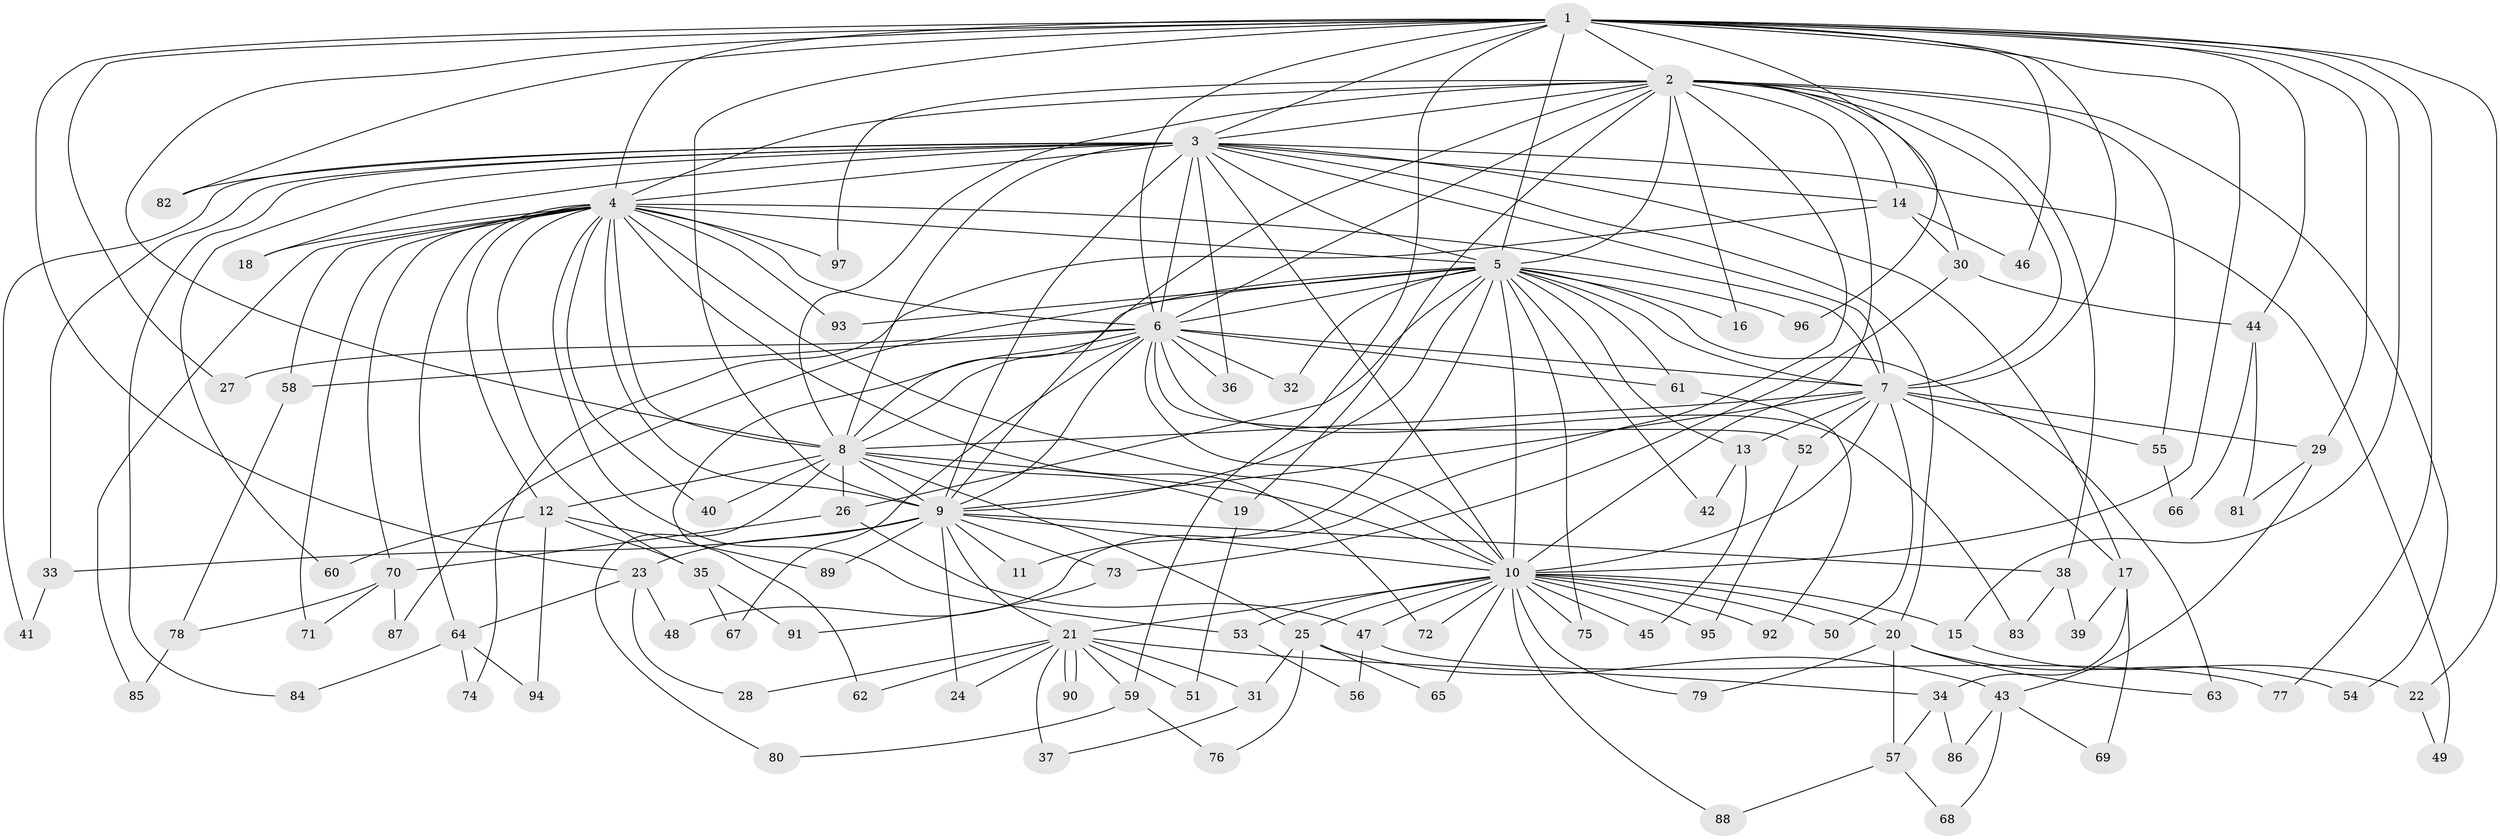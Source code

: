 // coarse degree distribution, {16: 0.029850746268656716, 28: 0.014925373134328358, 29: 0.014925373134328358, 15: 0.014925373134328358, 12: 0.014925373134328358, 13: 0.014925373134328358, 2: 0.47761194029850745, 4: 0.16417910447761194, 3: 0.11940298507462686, 5: 0.07462686567164178, 11: 0.014925373134328358, 9: 0.014925373134328358, 1: 0.029850746268656716}
// Generated by graph-tools (version 1.1) at 2025/17/03/04/25 18:17:31]
// undirected, 97 vertices, 219 edges
graph export_dot {
graph [start="1"]
  node [color=gray90,style=filled];
  1;
  2;
  3;
  4;
  5;
  6;
  7;
  8;
  9;
  10;
  11;
  12;
  13;
  14;
  15;
  16;
  17;
  18;
  19;
  20;
  21;
  22;
  23;
  24;
  25;
  26;
  27;
  28;
  29;
  30;
  31;
  32;
  33;
  34;
  35;
  36;
  37;
  38;
  39;
  40;
  41;
  42;
  43;
  44;
  45;
  46;
  47;
  48;
  49;
  50;
  51;
  52;
  53;
  54;
  55;
  56;
  57;
  58;
  59;
  60;
  61;
  62;
  63;
  64;
  65;
  66;
  67;
  68;
  69;
  70;
  71;
  72;
  73;
  74;
  75;
  76;
  77;
  78;
  79;
  80;
  81;
  82;
  83;
  84;
  85;
  86;
  87;
  88;
  89;
  90;
  91;
  92;
  93;
  94;
  95;
  96;
  97;
  1 -- 2;
  1 -- 3;
  1 -- 4;
  1 -- 5;
  1 -- 6;
  1 -- 7;
  1 -- 8;
  1 -- 9;
  1 -- 10;
  1 -- 15;
  1 -- 22;
  1 -- 23;
  1 -- 27;
  1 -- 29;
  1 -- 44;
  1 -- 46;
  1 -- 59;
  1 -- 77;
  1 -- 82;
  1 -- 96;
  2 -- 3;
  2 -- 4;
  2 -- 5;
  2 -- 6;
  2 -- 7;
  2 -- 8;
  2 -- 9;
  2 -- 10;
  2 -- 14;
  2 -- 16;
  2 -- 19;
  2 -- 30;
  2 -- 38;
  2 -- 48;
  2 -- 54;
  2 -- 55;
  2 -- 97;
  3 -- 4;
  3 -- 5;
  3 -- 6;
  3 -- 7;
  3 -- 8;
  3 -- 9;
  3 -- 10;
  3 -- 14;
  3 -- 17;
  3 -- 18;
  3 -- 20;
  3 -- 33;
  3 -- 36;
  3 -- 41;
  3 -- 49;
  3 -- 60;
  3 -- 82;
  3 -- 84;
  4 -- 5;
  4 -- 6;
  4 -- 7;
  4 -- 8;
  4 -- 9;
  4 -- 10;
  4 -- 12;
  4 -- 18;
  4 -- 35;
  4 -- 40;
  4 -- 53;
  4 -- 58;
  4 -- 64;
  4 -- 70;
  4 -- 71;
  4 -- 72;
  4 -- 85;
  4 -- 93;
  4 -- 97;
  5 -- 6;
  5 -- 7;
  5 -- 8;
  5 -- 9;
  5 -- 10;
  5 -- 11;
  5 -- 13;
  5 -- 16;
  5 -- 26;
  5 -- 32;
  5 -- 42;
  5 -- 61;
  5 -- 63;
  5 -- 75;
  5 -- 87;
  5 -- 93;
  5 -- 96;
  6 -- 7;
  6 -- 8;
  6 -- 9;
  6 -- 10;
  6 -- 27;
  6 -- 32;
  6 -- 36;
  6 -- 52;
  6 -- 58;
  6 -- 61;
  6 -- 62;
  6 -- 67;
  6 -- 83;
  7 -- 8;
  7 -- 9;
  7 -- 10;
  7 -- 13;
  7 -- 17;
  7 -- 29;
  7 -- 50;
  7 -- 52;
  7 -- 55;
  8 -- 9;
  8 -- 10;
  8 -- 12;
  8 -- 19;
  8 -- 25;
  8 -- 26;
  8 -- 40;
  8 -- 80;
  9 -- 10;
  9 -- 11;
  9 -- 21;
  9 -- 23;
  9 -- 24;
  9 -- 33;
  9 -- 38;
  9 -- 73;
  9 -- 89;
  10 -- 15;
  10 -- 20;
  10 -- 21;
  10 -- 25;
  10 -- 45;
  10 -- 47;
  10 -- 50;
  10 -- 53;
  10 -- 65;
  10 -- 72;
  10 -- 75;
  10 -- 79;
  10 -- 88;
  10 -- 92;
  10 -- 95;
  12 -- 35;
  12 -- 60;
  12 -- 89;
  12 -- 94;
  13 -- 42;
  13 -- 45;
  14 -- 30;
  14 -- 46;
  14 -- 74;
  15 -- 22;
  17 -- 34;
  17 -- 39;
  17 -- 69;
  19 -- 51;
  20 -- 54;
  20 -- 57;
  20 -- 63;
  20 -- 79;
  21 -- 24;
  21 -- 28;
  21 -- 31;
  21 -- 34;
  21 -- 37;
  21 -- 51;
  21 -- 59;
  21 -- 62;
  21 -- 90;
  21 -- 90;
  22 -- 49;
  23 -- 28;
  23 -- 48;
  23 -- 64;
  25 -- 31;
  25 -- 43;
  25 -- 65;
  25 -- 76;
  26 -- 47;
  26 -- 70;
  29 -- 43;
  29 -- 81;
  30 -- 44;
  30 -- 73;
  31 -- 37;
  33 -- 41;
  34 -- 57;
  34 -- 86;
  35 -- 67;
  35 -- 91;
  38 -- 39;
  38 -- 83;
  43 -- 68;
  43 -- 69;
  43 -- 86;
  44 -- 66;
  44 -- 81;
  47 -- 56;
  47 -- 77;
  52 -- 95;
  53 -- 56;
  55 -- 66;
  57 -- 68;
  57 -- 88;
  58 -- 78;
  59 -- 76;
  59 -- 80;
  61 -- 92;
  64 -- 74;
  64 -- 84;
  64 -- 94;
  70 -- 71;
  70 -- 78;
  70 -- 87;
  73 -- 91;
  78 -- 85;
}
